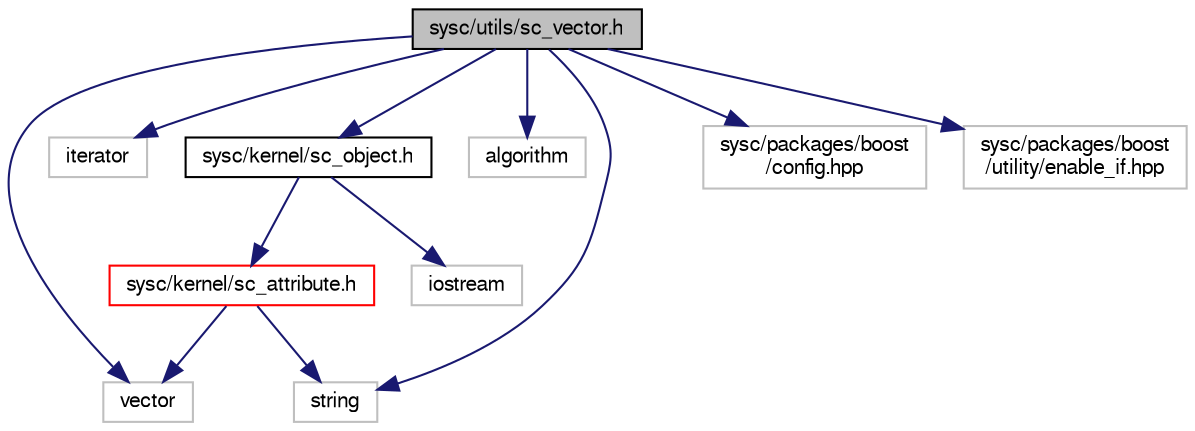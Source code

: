 digraph "sysc/utils/sc_vector.h"
{
  edge [fontname="FreeSans",fontsize="10",labelfontname="FreeSans",labelfontsize="10"];
  node [fontname="FreeSans",fontsize="10",shape=record];
  Node0 [label="sysc/utils/sc_vector.h",height=0.2,width=0.4,color="black", fillcolor="grey75", style="filled", fontcolor="black"];
  Node0 -> Node1 [color="midnightblue",fontsize="10",style="solid",fontname="FreeSans"];
  Node1 [label="vector",height=0.2,width=0.4,color="grey75", fillcolor="white", style="filled"];
  Node0 -> Node2 [color="midnightblue",fontsize="10",style="solid",fontname="FreeSans"];
  Node2 [label="iterator",height=0.2,width=0.4,color="grey75", fillcolor="white", style="filled"];
  Node0 -> Node3 [color="midnightblue",fontsize="10",style="solid",fontname="FreeSans"];
  Node3 [label="string",height=0.2,width=0.4,color="grey75", fillcolor="white", style="filled"];
  Node0 -> Node4 [color="midnightblue",fontsize="10",style="solid",fontname="FreeSans"];
  Node4 [label="algorithm",height=0.2,width=0.4,color="grey75", fillcolor="white", style="filled"];
  Node0 -> Node5 [color="midnightblue",fontsize="10",style="solid",fontname="FreeSans"];
  Node5 [label="sysc/kernel/sc_object.h",height=0.2,width=0.4,color="black", fillcolor="white", style="filled",URL="$a00281.html"];
  Node5 -> Node6 [color="midnightblue",fontsize="10",style="solid",fontname="FreeSans"];
  Node6 [label="sysc/kernel/sc_attribute.h",height=0.2,width=0.4,color="red", fillcolor="white", style="filled",URL="$a00221.html"];
  Node6 -> Node3 [color="midnightblue",fontsize="10",style="solid",fontname="FreeSans"];
  Node6 -> Node1 [color="midnightblue",fontsize="10",style="solid",fontname="FreeSans"];
  Node5 -> Node11 [color="midnightblue",fontsize="10",style="solid",fontname="FreeSans"];
  Node11 [label="iostream",height=0.2,width=0.4,color="grey75", fillcolor="white", style="filled"];
  Node0 -> Node12 [color="midnightblue",fontsize="10",style="solid",fontname="FreeSans"];
  Node12 [label="sysc/packages/boost\l/config.hpp",height=0.2,width=0.4,color="grey75", fillcolor="white", style="filled"];
  Node0 -> Node13 [color="midnightblue",fontsize="10",style="solid",fontname="FreeSans"];
  Node13 [label="sysc/packages/boost\l/utility/enable_if.hpp",height=0.2,width=0.4,color="grey75", fillcolor="white", style="filled"];
}

